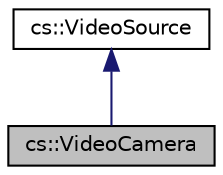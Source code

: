 digraph "cs::VideoCamera"
{
  edge [fontname="Helvetica",fontsize="10",labelfontname="Helvetica",labelfontsize="10"];
  node [fontname="Helvetica",fontsize="10",shape=record];
  Node1 [label="cs::VideoCamera",height=0.2,width=0.4,color="black", fillcolor="grey75", style="filled", fontcolor="black"];
  Node2 -> Node1 [dir="back",color="midnightblue",fontsize="10",style="solid",fontname="Helvetica"];
  Node2 [label="cs::VideoSource",height=0.2,width=0.4,color="black", fillcolor="white", style="filled",URL="$classcs_1_1VideoSource.html",tooltip="A source for video that provides a sequence of frames. "];
}
